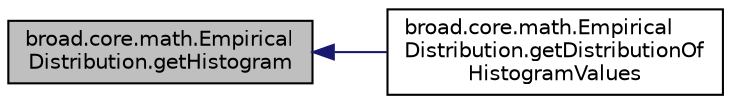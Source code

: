 digraph "broad.core.math.EmpiricalDistribution.getHistogram"
{
  edge [fontname="Helvetica",fontsize="10",labelfontname="Helvetica",labelfontsize="10"];
  node [fontname="Helvetica",fontsize="10",shape=record];
  rankdir="LR";
  Node1 [label="broad.core.math.Empirical\lDistribution.getHistogram",height=0.2,width=0.4,color="black", fillcolor="grey75", style="filled" fontcolor="black"];
  Node1 -> Node2 [dir="back",color="midnightblue",fontsize="10",style="solid"];
  Node2 [label="broad.core.math.Empirical\lDistribution.getDistributionOf\lHistogramValues",height=0.2,width=0.4,color="black", fillcolor="white", style="filled",URL="$classbroad_1_1core_1_1math_1_1_empirical_distribution.html#aab00bd3b82aa7048a17a57fc2f05191b"];
}
